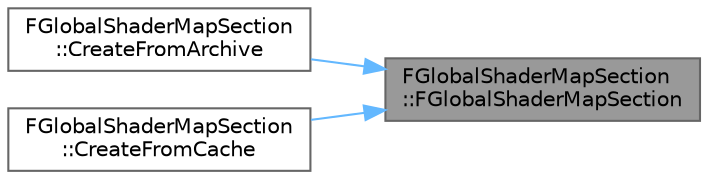digraph "FGlobalShaderMapSection::FGlobalShaderMapSection"
{
 // INTERACTIVE_SVG=YES
 // LATEX_PDF_SIZE
  bgcolor="transparent";
  edge [fontname=Helvetica,fontsize=10,labelfontname=Helvetica,labelfontsize=10];
  node [fontname=Helvetica,fontsize=10,shape=box,height=0.2,width=0.4];
  rankdir="RL";
  Node1 [id="Node000001",label="FGlobalShaderMapSection\l::FGlobalShaderMapSection",height=0.2,width=0.4,color="gray40", fillcolor="grey60", style="filled", fontcolor="black",tooltip=" "];
  Node1 -> Node2 [id="edge1_Node000001_Node000002",dir="back",color="steelblue1",style="solid",tooltip=" "];
  Node2 [id="Node000002",label="FGlobalShaderMapSection\l::CreateFromArchive",height=0.2,width=0.4,color="grey40", fillcolor="white", style="filled",URL="$df/dcd/classFGlobalShaderMapSection.html#ad8964f520ed81a1dfb56c6b5e3919277",tooltip=" "];
  Node1 -> Node3 [id="edge2_Node000001_Node000003",dir="back",color="steelblue1",style="solid",tooltip=" "];
  Node3 [id="Node000003",label="FGlobalShaderMapSection\l::CreateFromCache",height=0.2,width=0.4,color="grey40", fillcolor="white", style="filled",URL="$df/dcd/classFGlobalShaderMapSection.html#ac10db1f1d30928cbaeebac72f6cdc000",tooltip=" "];
}
